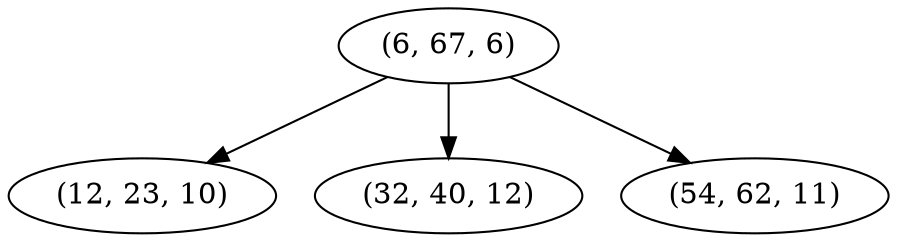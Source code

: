 digraph tree {
    "(6, 67, 6)";
    "(12, 23, 10)";
    "(32, 40, 12)";
    "(54, 62, 11)";
    "(6, 67, 6)" -> "(12, 23, 10)";
    "(6, 67, 6)" -> "(32, 40, 12)";
    "(6, 67, 6)" -> "(54, 62, 11)";
}
